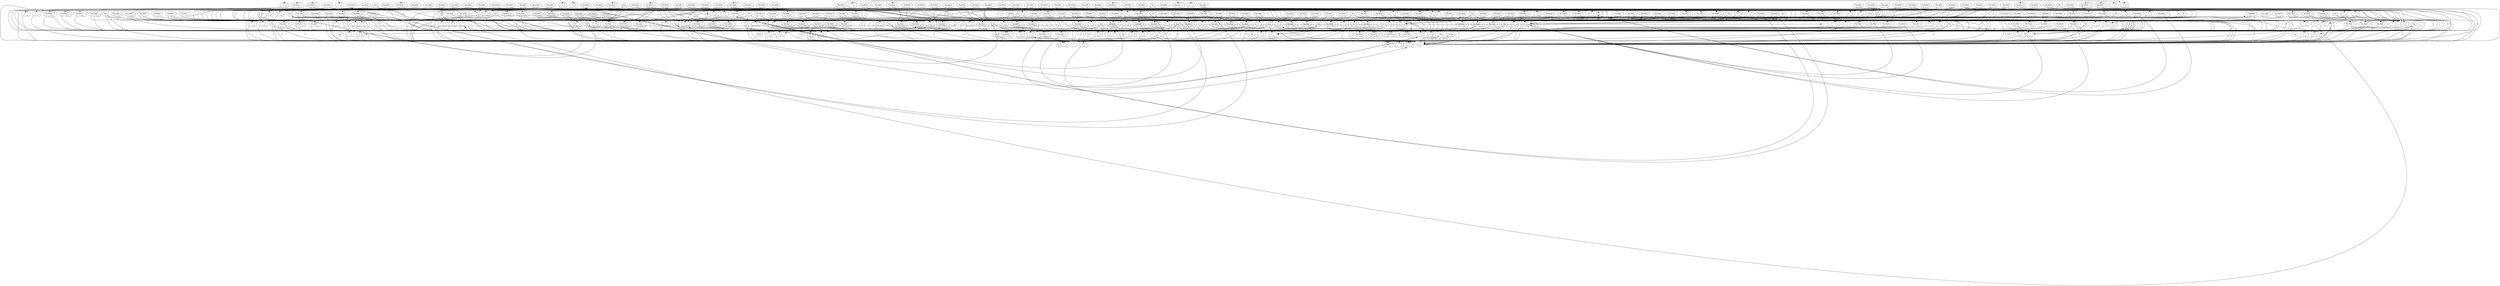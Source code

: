 digraph egraph {
  compound=true
  clusterrank=local
  subgraph cluster_0 {
    style=dotted
    0.0[label = "0"]
    0.1[label = "+"]
    0.2[label = "*"]
    0.3[label = "Get"]
  }
  subgraph cluster_1 {
    style=dotted
    1.0[label = "+"]
    1.1[label = "*"]
    1.2[label = "?a0"]
  }
  subgraph cluster_2 {
    style=dotted
    2.0[label = "+"]
    2.1[label = "*"]
    2.2[label = "?b0"]
  }
  subgraph cluster_3 {
    style=dotted
    3.0[label = "+"]
    3.1[label = "*"]
    3.2[label = "?c0"]
  }
  subgraph cluster_4 {
    style=dotted
    4.0[label = "+"]
    4.1[label = "*"]
    4.2[label = "*"]
  }
  subgraph cluster_5 {
    style=dotted
    5.0[label = "+"]
    5.1[label = "+"]
    5.2[label = "*"]
  }
  subgraph cluster_6 {
    style=dotted
    6.0[label = "+"]
    6.1[label = "*"]
    6.2[label = "?b1"]
  }
  subgraph cluster_7 {
    style=dotted
    7.0[label = "+"]
    7.1[label = "*"]
    7.2[label = "?c1"]
  }
  subgraph cluster_8 {
    style=dotted
    8.0[label = "+"]
    8.1[label = "*"]
    8.2[label = "*"]
  }
  subgraph cluster_9 {
    style=dotted
    9.0[label = "+"]
    9.1[label = "*"]
    9.2[label = "?a3"]
  }
  subgraph cluster_10 {
    style=dotted
    10.0[label = "+"]
    10.1[label = "*"]
    10.2[label = "?b3"]
  }
  subgraph cluster_11 {
    style=dotted
    11.0[label = "+"]
    11.1[label = "*"]
    11.2[label = "?c3"]
  }
  subgraph cluster_12 {
    style=dotted
    12.0[label = "+"]
    12.1[label = "*"]
    12.2[label = "*"]
  }
  subgraph cluster_13 {
    style=dotted
    13.0[label = "+"]
    13.1[label = "+"]
    13.2[label = "*"]
  }
  subgraph cluster_14 {
    style=dotted
    14.0[label = "+"]
    14.1[label = "*"]
    14.2[label = "Vec"]
    14.3[label = "VecAdd"]
    14.4[label = "VecAdd"]
    14.5[label = "VecAdd"]
    14.6[label = "VecAdd"]
    14.7[label = "VecMul"]
    14.8[label = "VecMul"]
    14.9[label = "VecMAC"]
    14.10[label = "VecMAC"]
    14.11[label = "VecMAC"]
    14.12[label = "VecMAC"]
    14.13[label = "VecMAC"]
    14.14[label = "VecMAC"]
    14.15[label = "VecMAC"]
    14.16[label = "VecMAC"]
    14.17[label = "VecMAC"]
    14.18[label = "VecMAC"]
    14.19[label = "VecMAC"]
    14.20[label = "VecMAC"]
    14.21[label = "VecMAC"]
    14.22[label = "VecMAC"]
    14.23[label = "VecMAC"]
    14.24[label = "VecMAC"]
    14.25[label = "VecMAC"]
    14.26[label = "VecMAC"]
    14.27[label = "VecMAC"]
  }
  subgraph cluster_30 {
    style=dotted
    30.0[label = "1"]
    30.1[label = "+"]
    30.2[label = "*"]
  }
  subgraph cluster_47 {
    style=dotted
    47.0[label = "+"]
    47.1[label = "*"]
    47.2[label = "Vec"]
    47.3[label = "VecAdd"]
    47.4[label = "VecMul"]
    47.5[label = "VecMAC"]
  }
  subgraph cluster_48 {
    style=dotted
    48.0[label = "+"]
    48.1[label = "*"]
    48.2[label = "Vec"]
    48.3[label = "VecAdd"]
    48.4[label = "VecMul"]
    48.5[label = "VecMAC"]
  }
  subgraph cluster_49 {
    style=dotted
    49.0[label = "+"]
    49.1[label = "*"]
    49.2[label = "Vec"]
    49.3[label = "VecAdd"]
    49.4[label = "VecMul"]
    49.5[label = "VecMAC"]
  }
  subgraph cluster_59 {
    style=dotted
    59.0[label = "+"]
    59.1[label = "*"]
    59.2[label = "Vec"]
    59.3[label = "LitVec"]
    59.4[label = "VecAdd"]
    59.5[label = "VecMinus"]
    59.6[label = "VecMul"]
    59.7[label = "VecMAC"]
  }
  subgraph cluster_61 {
    style=dotted
    61.0[label = "+"]
    61.1[label = "*"]
    61.2[label = "Vec"]
    61.3[label = "VecAdd"]
    61.4[label = "VecMul"]
    61.5[label = "VecMAC"]
  }
  subgraph cluster_62 {
    style=dotted
    62.0[label = "+"]
    62.1[label = "*"]
    62.2[label = "Vec"]
    62.3[label = "VecAdd"]
    62.4[label = "VecAdd"]
    62.5[label = "VecMul"]
    62.6[label = "VecMul"]
    62.7[label = "VecMul"]
    62.8[label = "VecMul"]
    62.9[label = "VecMAC"]
    62.10[label = "VecMAC"]
    62.11[label = "VecMAC"]
    62.12[label = "VecMAC"]
    62.13[label = "VecMAC"]
    62.14[label = "VecMAC"]
    62.15[label = "VecMAC"]
    62.16[label = "VecMAC"]
    62.17[label = "VecMAC"]
    62.18[label = "VecMAC"]
    62.19[label = "VecMAC"]
    62.20[label = "VecMAC"]
  }
  subgraph cluster_64 {
    style=dotted
    64.0[label = "+"]
    64.1[label = "*"]
    64.2[label = "Vec"]
    64.3[label = "VecAdd"]
    64.4[label = "VecMul"]
    64.5[label = "VecMAC"]
  }
  subgraph cluster_65 {
    style=dotted
    65.0[label = "+"]
    65.1[label = "*"]
    65.2[label = "Vec"]
    65.3[label = "VecAdd"]
    65.4[label = "VecAdd"]
    65.5[label = "VecMul"]
    65.6[label = "VecMul"]
    65.7[label = "VecMul"]
    65.8[label = "VecMul"]
    65.9[label = "VecMAC"]
    65.10[label = "VecMAC"]
    65.11[label = "VecMAC"]
    65.12[label = "VecMAC"]
    65.13[label = "VecMAC"]
    65.14[label = "VecMAC"]
    65.15[label = "VecMAC"]
    65.16[label = "VecMAC"]
    65.17[label = "VecMAC"]
    65.18[label = "VecMAC"]
    65.19[label = "VecMAC"]
    65.20[label = "VecMAC"]
  }
  subgraph cluster_67 {
    style=dotted
    67.0[label = "+"]
    67.1[label = "*"]
    67.2[label = "Vec"]
    67.3[label = "VecAdd"]
    67.4[label = "VecMul"]
    67.5[label = "VecMul"]
    67.6[label = "VecMul"]
    67.7[label = "VecMul"]
    67.8[label = "VecMul"]
    67.9[label = "VecMul"]
    67.10[label = "VecMul"]
    67.11[label = "VecMul"]
    67.12[label = "VecMAC"]
    67.13[label = "VecMAC"]
    67.14[label = "VecMAC"]
    67.15[label = "VecMAC"]
    67.16[label = "VecMAC"]
    67.17[label = "VecMAC"]
    67.18[label = "VecMAC"]
    67.19[label = "VecMAC"]
  }
  subgraph cluster_72 {
    style=dotted
    72.0[label = "+"]
    72.1[label = "*"]
    72.2[label = "Vec"]
    72.3[label = "VecAdd"]
    72.4[label = "VecMul"]
    72.5[label = "VecMAC"]
  }
  subgraph cluster_73 {
    style=dotted
    73.0[label = "+"]
    73.1[label = "*"]
    73.2[label = "Vec"]
    73.3[label = "VecAdd"]
    73.4[label = "VecAdd"]
    73.5[label = "VecAdd"]
    73.6[label = "VecAdd"]
    73.7[label = "VecMul"]
    73.8[label = "VecMAC"]
    73.9[label = "VecMAC"]
    73.10[label = "VecMAC"]
    73.11[label = "VecMAC"]
    73.12[label = "VecMAC"]
    73.13[label = "VecMAC"]
    73.14[label = "VecMAC"]
    73.15[label = "VecMAC"]
    73.16[label = "VecMAC"]
  }
  subgraph cluster_75 {
    style=dotted
    75.0[label = "+"]
    75.1[label = "*"]
    75.2[label = "Vec"]
    75.3[label = "VecAdd"]
    75.4[label = "VecMul"]
    75.5[label = "VecMAC"]
  }
  subgraph cluster_81 {
    style=dotted
    81.0[label = "+"]
    81.1[label = "*"]
    81.2[label = "Vec"]
    81.3[label = "VecAdd"]
    81.4[label = "VecMul"]
    81.5[label = "VecMAC"]
  }
  subgraph cluster_82 {
    style=dotted
    82.0[label = "+"]
    82.1[label = "*"]
    82.2[label = "Vec"]
    82.3[label = "VecAdd"]
    82.4[label = "VecAdd"]
    82.5[label = "VecMul"]
    82.6[label = "VecMAC"]
    82.7[label = "VecMAC"]
    82.8[label = "VecMAC"]
  }
  subgraph cluster_84 {
    style=dotted
    84.0[label = "+"]
    84.1[label = "*"]
    84.2[label = "Vec"]
    84.3[label = "VecAdd"]
    84.4[label = "VecAdd"]
    84.5[label = "VecMul"]
    84.6[label = "VecMul"]
    84.7[label = "VecMAC"]
    84.8[label = "VecMAC"]
    84.9[label = "VecMAC"]
    84.10[label = "VecMAC"]
    84.11[label = "VecMAC"]
    84.12[label = "VecMAC"]
  }
  subgraph cluster_87 {
    style=dotted
    87.0[label = "+"]
    87.1[label = "*"]
    87.2[label = "Vec"]
    87.3[label = "VecAdd"]
    87.4[label = "VecMul"]
    87.5[label = "VecMAC"]
  }
  subgraph cluster_88 {
    style=dotted
    88.0[label = "+"]
    88.1[label = "*"]
    88.2[label = "Vec"]
    88.3[label = "VecAdd"]
    88.4[label = "VecAdd"]
    88.5[label = "VecMul"]
    88.6[label = "VecMul"]
    88.7[label = "VecMAC"]
    88.8[label = "VecMAC"]
    88.9[label = "VecMAC"]
    88.10[label = "VecMAC"]
    88.11[label = "VecMAC"]
    88.12[label = "VecMAC"]
  }
  subgraph cluster_91 {
    style=dotted
    91.0[label = "+"]
    91.1[label = "*"]
    91.2[label = "Vec"]
    91.3[label = "VecAdd"]
    91.4[label = "VecMul"]
    91.5[label = "VecMAC"]
  }
  subgraph cluster_92 {
    style=dotted
    92.0[label = "+"]
    92.1[label = "*"]
    92.2[label = "Vec"]
    92.3[label = "VecAdd"]
    92.4[label = "VecAdd"]
    92.5[label = "VecMul"]
    92.6[label = "VecMAC"]
    92.7[label = "VecMAC"]
    92.8[label = "VecMAC"]
  }
  subgraph cluster_94 {
    style=dotted
    94.0[label = "+"]
    94.1[label = "*"]
    94.2[label = "Vec"]
    94.3[label = "VecAdd"]
    94.4[label = "VecMul"]
    94.5[label = "VecMAC"]
  }
  subgraph cluster_96 {
    style=dotted
    96.0[label = "+"]
    96.1[label = "*"]
    96.2[label = "Vec"]
    96.3[label = "VecAdd"]
    96.4[label = "VecMul"]
    96.5[label = "VecMul"]
    96.6[label = "VecMAC"]
    96.7[label = "VecMAC"]
  }
  subgraph cluster_98 {
    style=dotted
    98.0[label = "+"]
    98.1[label = "*"]
    98.2[label = "Vec"]
    98.3[label = "VecAdd"]
    98.4[label = "VecMul"]
    98.5[label = "VecMAC"]
  }
  subgraph cluster_99 {
    style=dotted
    99.0[label = "+"]
    99.1[label = "*"]
    99.2[label = "Vec"]
    99.3[label = "VecAdd"]
    99.4[label = "VecAdd"]
    99.5[label = "VecMul"]
    99.6[label = "VecMul"]
    99.7[label = "VecMAC"]
    99.8[label = "VecMAC"]
    99.9[label = "VecMAC"]
    99.10[label = "VecMAC"]
    99.11[label = "VecMAC"]
    99.12[label = "VecMAC"]
  }
  subgraph cluster_101 {
    style=dotted
    101.0[label = "+"]
    101.1[label = "*"]
    101.2[label = "Vec"]
    101.3[label = "VecAdd"]
    101.4[label = "VecMul"]
    101.5[label = "VecMAC"]
  }
  subgraph cluster_102 {
    style=dotted
    102.0[label = "+"]
    102.1[label = "*"]
    102.2[label = "Vec"]
    102.3[label = "VecAdd"]
    102.4[label = "VecMul"]
    102.5[label = "VecMul"]
    102.6[label = "VecMAC"]
    102.7[label = "VecMAC"]
  }
  subgraph cluster_104 {
    style=dotted
    104.0[label = "+"]
    104.1[label = "*"]
    104.2[label = "Vec"]
    104.3[label = "VecAdd"]
    104.4[label = "VecMul"]
    104.5[label = "VecMul"]
    104.6[label = "VecMul"]
    104.7[label = "VecMul"]
    104.8[label = "VecMAC"]
    104.9[label = "VecMAC"]
    104.10[label = "VecMAC"]
    104.11[label = "VecMAC"]
  }
  subgraph cluster_106 {
    style=dotted
    106.0[label = "+"]
    106.1[label = "*"]
    106.2[label = "Vec"]
    106.3[label = "VecAdd"]
    106.4[label = "VecAdd"]
    106.5[label = "VecMul"]
    106.6[label = "VecMul"]
    106.7[label = "VecMAC"]
    106.8[label = "VecMAC"]
    106.9[label = "VecMAC"]
    106.10[label = "VecMAC"]
    106.11[label = "VecMAC"]
    106.12[label = "VecMAC"]
  }
  subgraph cluster_108 {
    style=dotted
    108.0[label = "+"]
    108.1[label = "*"]
    108.2[label = "Vec"]
    108.3[label = "VecAdd"]
    108.4[label = "VecMul"]
    108.5[label = "VecMul"]
    108.6[label = "VecMAC"]
    108.7[label = "VecMAC"]
  }
  subgraph cluster_110 {
    style=dotted
    110.0[label = "+"]
    110.1[label = "*"]
    110.2[label = "Vec"]
    110.3[label = "VecAdd"]
    110.4[label = "VecMul"]
    110.5[label = "VecMul"]
    110.6[label = "VecMul"]
    110.7[label = "VecMul"]
    110.8[label = "VecMAC"]
    110.9[label = "VecMAC"]
    110.10[label = "VecMAC"]
    110.11[label = "VecMAC"]
  }
  subgraph cluster_113 {
    style=dotted
    113.0[label = "+"]
    113.1[label = "*"]
    113.2[label = "Vec"]
    113.3[label = "VecAdd"]
    113.4[label = "VecMul"]
    113.5[label = "VecMul"]
    113.6[label = "VecMul"]
    113.7[label = "VecMul"]
    113.8[label = "VecMAC"]
    113.9[label = "VecMAC"]
    113.10[label = "VecMAC"]
    113.11[label = "VecMAC"]
  }
  0.1:sw -> 0.1:n [lhead = cluster_0, ]
  0.1:se -> 0.1:n [lhead = cluster_0, ]
  0.2:sw -> 30.0 [lhead = cluster_30, ]
  0.2:se -> 0.2:n [lhead = cluster_0, ]
  0.3:sw -> 0.3:n [lhead = cluster_0, ]
  0.3:se -> 0.3:n [lhead = cluster_0, ]
  1.0:sw -> 0.0 [lhead = cluster_0, ]
  1.0:se -> 1.0:n [lhead = cluster_1, ]
  1.1:sw -> 30.0 [lhead = cluster_30, ]
  1.1:se -> 1.1:n [lhead = cluster_1, ]
  2.0:sw -> 0.0 [lhead = cluster_0, ]
  2.0:se -> 2.0:n [lhead = cluster_2, ]
  2.1:sw -> 30.0 [lhead = cluster_30, ]
  2.1:se -> 2.1:n [lhead = cluster_2, ]
  3.0:sw -> 0.0 [lhead = cluster_0, ]
  3.0:se -> 3.0:n [lhead = cluster_3, ]
  3.1:sw -> 30.0 [lhead = cluster_30, ]
  3.1:se -> 3.1:n [lhead = cluster_3, ]
  4.0:sw -> 0.0 [lhead = cluster_0, ]
  4.0:se -> 4.0:n [lhead = cluster_4, ]
  4.1:sw -> 2.0 [lhead = cluster_2, ]
  4.1:se -> 3.0 [lhead = cluster_3, ]
  4.2:sw -> 30.0 [lhead = cluster_30, ]
  4.2:se -> 4.2:n [lhead = cluster_4, ]
  5.0:sw -> 0.0 [lhead = cluster_0, ]
  5.0:se -> 5.0:n [lhead = cluster_5, ]
  5.1:sw -> 1.0 [lhead = cluster_1, ]
  5.1:se -> 4.0 [lhead = cluster_4, ]
  5.2:sw -> 30.0 [lhead = cluster_30, ]
  5.2:se -> 5.2:n [lhead = cluster_5, ]
  6.0:sw -> 0.0 [lhead = cluster_0, ]
  6.0:se -> 6.0:n [lhead = cluster_6, ]
  6.1:sw -> 30.0 [lhead = cluster_30, ]
  6.1:se -> 6.1:n [lhead = cluster_6, ]
  7.0:sw -> 0.0 [lhead = cluster_0, ]
  7.0:se -> 7.0:n [lhead = cluster_7, ]
  7.1:sw -> 30.0 [lhead = cluster_30, ]
  7.1:se -> 7.1:n [lhead = cluster_7, ]
  8.0:sw -> 0.0 [lhead = cluster_0, ]
  8.0:se -> 8.0:n [lhead = cluster_8, ]
  8.1:sw -> 6.0 [lhead = cluster_6, ]
  8.1:se -> 7.0 [lhead = cluster_7, ]
  8.2:sw -> 30.0 [lhead = cluster_30, ]
  8.2:se -> 8.2:n [lhead = cluster_8, ]
  9.0:sw -> 0.0 [lhead = cluster_0, ]
  9.0:se -> 9.0:n [lhead = cluster_9, ]
  9.1:sw -> 30.0 [lhead = cluster_30, ]
  9.1:se -> 9.1:n [lhead = cluster_9, ]
  10.0:sw -> 0.0 [lhead = cluster_0, ]
  10.0:se -> 10.0:n [lhead = cluster_10, ]
  10.1:sw -> 30.0 [lhead = cluster_30, ]
  10.1:se -> 10.1:n [lhead = cluster_10, ]
  11.0:sw -> 0.0 [lhead = cluster_0, ]
  11.0:se -> 11.0:n [lhead = cluster_11, ]
  11.1:sw -> 30.0 [lhead = cluster_30, ]
  11.1:se -> 11.1:n [lhead = cluster_11, ]
  12.0:sw -> 0.0 [lhead = cluster_0, ]
  12.0:se -> 12.0:n [lhead = cluster_12, ]
  12.1:sw -> 10.0 [lhead = cluster_10, ]
  12.1:se -> 11.0 [lhead = cluster_11, ]
  12.2:sw -> 30.0 [lhead = cluster_30, ]
  12.2:se -> 12.2:n [lhead = cluster_12, ]
  13.0:sw -> 0.0 [lhead = cluster_0, ]
  13.0:se -> 13.0:n [lhead = cluster_13, ]
  13.1:sw -> 9.0 [lhead = cluster_9, ]
  13.1:se -> 12.0 [lhead = cluster_12, ]
  13.2:sw -> 30.0 [lhead = cluster_30, ]
  13.2:se -> 13.2:n [lhead = cluster_13, ]
  14.0:sw -> 0.0 [lhead = cluster_0, ]
  14.0:se -> 14.0:n [lhead = cluster_14, ]
  14.1:sw -> 30.0 [lhead = cluster_30, ]
  14.1:se -> 14.1:n [lhead = cluster_14, ]
  14.2 -> 5.0 [lhead = cluster_5, label=0]
  14.2 -> 8.0 [lhead = cluster_8, label=1]
  14.2 -> 0.0 [lhead = cluster_0, label=2]
  14.2 -> 13.0 [lhead = cluster_13, label=3]
  14.3:sw -> 47.0 [lhead = cluster_47, ]
  14.3:se -> 67.0 [lhead = cluster_67, ]
  14.4:sw -> 59.0 [lhead = cluster_59, ]
  14.4:se -> 14.4:n [lhead = cluster_14, ]
  14.5:sw -> 61.0 [lhead = cluster_61, ]
  14.5:se -> 62.0 [lhead = cluster_62, ]
  14.6:sw -> 64.0 [lhead = cluster_64, ]
  14.6:se -> 65.0 [lhead = cluster_65, ]
  14.7:sw -> 72.0 [lhead = cluster_72, ]
  14.7:se -> 73.0 [lhead = cluster_73, ]
  14.8:sw -> 75.0 [lhead = cluster_75, ]
  14.8:se -> 14.8:n [lhead = cluster_14, ]
  14.9:sw -> 47.0 [lhead = cluster_47, ]
  14.9:s -> 48.0 [lhead = cluster_48, ]
  14.9:se -> 49.0 [lhead = cluster_49, ]
  14.10:sw -> 47.0 [lhead = cluster_47, ]
  14.10:s -> 72.0 [lhead = cluster_72, ]
  14.10:se -> 110.0 [lhead = cluster_110, ]
  14.11:sw -> 47.0 [lhead = cluster_47, ]
  14.11:s -> 75.0 [lhead = cluster_75, ]
  14.11:se -> 67.0 [lhead = cluster_67, ]
  14.12:sw -> 47.0 [lhead = cluster_47, ]
  14.12:s -> 81.0 [lhead = cluster_81, ]
  14.12:se -> 108.0 [lhead = cluster_108, ]
  14.13:sw -> 47.0 [lhead = cluster_47, ]
  14.13:s -> 87.0 [lhead = cluster_87, ]
  14.13:se -> 113.0 [lhead = cluster_113, ]
  14.14:sw -> 47.0 [lhead = cluster_47, ]
  14.14:s -> 91.0 [lhead = cluster_91, ]
  14.14:se -> 96.0 [lhead = cluster_96, ]
  14.15:sw -> 47.0 [lhead = cluster_47, ]
  14.15:s -> 94.0 [lhead = cluster_94, ]
  14.15:se -> 49.0 [lhead = cluster_49, ]
  14.16:sw -> 47.0 [lhead = cluster_47, ]
  14.16:s -> 98.0 [lhead = cluster_98, ]
  14.16:se -> 104.0 [lhead = cluster_104, ]
  14.17:sw -> 47.0 [lhead = cluster_47, ]
  14.17:s -> 101.0 [lhead = cluster_101, ]
  14.17:se -> 102.0 [lhead = cluster_102, ]
  14.18:sw -> 59.0 [lhead = cluster_59, ]
  14.18:s -> 72.0 [lhead = cluster_72, ]
  14.18:se -> 73.0 [lhead = cluster_73, ]
  14.19:sw -> 59.0 [lhead = cluster_59, ]
  14.19:s -> 75.0 [lhead = cluster_75, ]
  14.19:se -> 14.19:n [lhead = cluster_14, ]
  14.20:sw -> 61.0 [lhead = cluster_61, ]
  14.20:s -> 72.0 [lhead = cluster_72, ]
  14.20:se -> 84.0 [lhead = cluster_84, ]
  14.21:sw -> 61.0 [lhead = cluster_61, ]
  14.21:s -> 75.0 [lhead = cluster_75, ]
  14.21:se -> 62.0 [lhead = cluster_62, ]
  14.22:sw -> 61.0 [lhead = cluster_61, ]
  14.22:s -> 81.0 [lhead = cluster_81, ]
  14.22:se -> 82.0 [lhead = cluster_82, ]
  14.23:sw -> 61.0 [lhead = cluster_61, ]
  14.23:s -> 87.0 [lhead = cluster_87, ]
  14.23:se -> 88.0 [lhead = cluster_88, ]
  14.24:sw -> 64.0 [lhead = cluster_64, ]
  14.24:s -> 72.0 [lhead = cluster_72, ]
  14.24:se -> 106.0 [lhead = cluster_106, ]
  14.25:sw -> 64.0 [lhead = cluster_64, ]
  14.25:s -> 75.0 [lhead = cluster_75, ]
  14.25:se -> 65.0 [lhead = cluster_65, ]
  14.26:sw -> 64.0 [lhead = cluster_64, ]
  14.26:s -> 91.0 [lhead = cluster_91, ]
  14.26:se -> 92.0 [lhead = cluster_92, ]
  14.27:sw -> 64.0 [lhead = cluster_64, ]
  14.27:s -> 98.0 [lhead = cluster_98, ]
  14.27:se -> 99.0 [lhead = cluster_99, ]
  30.1:sw -> 0.0 [lhead = cluster_0, ]
  30.1:se -> 30.1:n [lhead = cluster_30, ]
  30.2:sw -> 30.2:n [lhead = cluster_30, ]
  30.2:se -> 30.2:n [lhead = cluster_30, ]
  47.0:sw -> 0.0 [lhead = cluster_0, ]
  47.0:se -> 47.0:n [lhead = cluster_47, ]
  47.1:sw -> 30.0 [lhead = cluster_30, ]
  47.1:se -> 47.1:n [lhead = cluster_47, ]
  47.2 -> 1.0 [lhead = cluster_1, label=0]
  47.2 -> 0.0 [lhead = cluster_0, label=1]
  47.2 -> 0.0 [lhead = cluster_0, label=2]
  47.2 -> 9.0 [lhead = cluster_9, label=3]
  47.3:sw -> 59.0 [lhead = cluster_59, ]
  47.3:se -> 47.3:n [lhead = cluster_47, ]
  47.4:sw -> 75.0 [lhead = cluster_75, ]
  47.4:se -> 47.4:n [lhead = cluster_47, ]
  47.5:sw -> 59.0 [lhead = cluster_59, ]
  47.5:s -> 75.0 [lhead = cluster_75, ]
  47.5:se -> 47.5:n [lhead = cluster_47, ]
  48.0:sw -> 0.0 [lhead = cluster_0, ]
  48.0:se -> 48.0:n [lhead = cluster_48, ]
  48.1:sw -> 30.0 [lhead = cluster_30, ]
  48.1:se -> 48.1:n [lhead = cluster_48, ]
  48.2 -> 2.0 [lhead = cluster_2, label=0]
  48.2 -> 6.0 [lhead = cluster_6, label=1]
  48.2 -> 0.0 [lhead = cluster_0, label=2]
  48.2 -> 10.0 [lhead = cluster_10, label=3]
  48.3:sw -> 59.0 [lhead = cluster_59, ]
  48.3:se -> 48.3:n [lhead = cluster_48, ]
  48.4:sw -> 75.0 [lhead = cluster_75, ]
  48.4:se -> 48.4:n [lhead = cluster_48, ]
  48.5:sw -> 59.0 [lhead = cluster_59, ]
  48.5:s -> 75.0 [lhead = cluster_75, ]
  48.5:se -> 48.5:n [lhead = cluster_48, ]
  49.0:sw -> 0.0 [lhead = cluster_0, ]
  49.0:se -> 49.0:n [lhead = cluster_49, ]
  49.1:sw -> 30.0 [lhead = cluster_30, ]
  49.1:se -> 49.1:n [lhead = cluster_49, ]
  49.2 -> 3.0 [lhead = cluster_3, label=0]
  49.2 -> 7.0 [lhead = cluster_7, label=1]
  49.2 -> 0.0 [lhead = cluster_0, label=2]
  49.2 -> 11.0 [lhead = cluster_11, label=3]
  49.3:sw -> 59.0 [lhead = cluster_59, ]
  49.3:se -> 49.3:n [lhead = cluster_49, ]
  49.4:sw -> 75.0 [lhead = cluster_75, ]
  49.4:se -> 49.4:n [lhead = cluster_49, ]
  49.5:sw -> 59.0 [lhead = cluster_59, ]
  49.5:s -> 75.0 [lhead = cluster_75, ]
  49.5:se -> 49.5:n [lhead = cluster_49, ]
  59.0:sw -> 0.0 [lhead = cluster_0, ]
  59.0:se -> 59.0:n [lhead = cluster_59, ]
  59.1:sw -> 30.0 [lhead = cluster_30, ]
  59.1:se -> 59.1:n [lhead = cluster_59, ]
  59.2 -> 0.0 [lhead = cluster_0, label=0]
  59.2 -> 0.0 [lhead = cluster_0, label=1]
  59.2 -> 0.0 [lhead = cluster_0, label=2]
  59.2 -> 0.0 [lhead = cluster_0, label=3]
  59.3 -> 0.0 [lhead = cluster_0, label=0]
  59.3 -> 0.0 [lhead = cluster_0, label=1]
  59.3 -> 0.0 [lhead = cluster_0, label=2]
  59.3 -> 0.0 [lhead = cluster_0, label=3]
  59.4:sw -> 59.4:n [lhead = cluster_59, ]
  59.4:se -> 59.4:n [lhead = cluster_59, ]
  59.5:sw -> 59.5:n [lhead = cluster_59, ]
  59.5:se -> 59.5:n [lhead = cluster_59, ]
  59.6:sw -> 75.0 [lhead = cluster_75, ]
  59.6:se -> 59.6:n [lhead = cluster_59, ]
  59.7:sw -> 59.7:n [lhead = cluster_59, ]
  59.7:s -> 75.0 [lhead = cluster_75, ]
  59.7:se -> 59.7:n [lhead = cluster_59, ]
  61.0:sw -> 0.0 [lhead = cluster_0, ]
  61.0:se -> 61.0:n [lhead = cluster_61, ]
  61.1:sw -> 30.0 [lhead = cluster_30, ]
  61.1:se -> 61.1:n [lhead = cluster_61, ]
  61.2 -> 0.0 [lhead = cluster_0, label=0]
  61.2 -> 0.0 [lhead = cluster_0, label=1]
  61.2 -> 0.0 [lhead = cluster_0, label=2]
  61.2 -> 9.0 [lhead = cluster_9, label=3]
  61.3:sw -> 59.0 [lhead = cluster_59, ]
  61.3:se -> 61.3:n [lhead = cluster_61, ]
  61.4:sw -> 75.0 [lhead = cluster_75, ]
  61.4:se -> 61.4:n [lhead = cluster_61, ]
  61.5:sw -> 59.0 [lhead = cluster_59, ]
  61.5:s -> 75.0 [lhead = cluster_75, ]
  61.5:se -> 61.5:n [lhead = cluster_61, ]
  62.0:sw -> 0.0 [lhead = cluster_0, ]
  62.0:se -> 62.0:n [lhead = cluster_62, ]
  62.1:sw -> 30.0 [lhead = cluster_30, ]
  62.1:se -> 62.1:n [lhead = cluster_62, ]
  62.2 -> 5.0 [lhead = cluster_5, label=0]
  62.2 -> 8.0 [lhead = cluster_8, label=1]
  62.2 -> 0.0 [lhead = cluster_0, label=2]
  62.2 -> 12.0 [lhead = cluster_12, label=3]
  62.3:sw -> 59.0 [lhead = cluster_59, ]
  62.3:se -> 62.3:n [lhead = cluster_62, ]
  62.4:sw -> 64.0 [lhead = cluster_64, ]
  62.4:se -> 67.0 [lhead = cluster_67, ]
  62.5:sw -> 72.0 [lhead = cluster_72, ]
  62.5:se -> 84.0 [lhead = cluster_84, ]
  62.6:sw -> 75.0 [lhead = cluster_75, ]
  62.6:se -> 62.6:n [lhead = cluster_62, ]
  62.7:sw -> 81.0 [lhead = cluster_81, ]
  62.7:se -> 82.0 [lhead = cluster_82, ]
  62.8:sw -> 87.0 [lhead = cluster_87, ]
  62.8:se -> 88.0 [lhead = cluster_88, ]
  62.9:sw -> 59.0 [lhead = cluster_59, ]
  62.9:s -> 72.0 [lhead = cluster_72, ]
  62.9:se -> 84.0 [lhead = cluster_84, ]
  62.10:sw -> 59.0 [lhead = cluster_59, ]
  62.10:s -> 75.0 [lhead = cluster_75, ]
  62.10:se -> 62.10:n [lhead = cluster_62, ]
  62.11:sw -> 59.0 [lhead = cluster_59, ]
  62.11:s -> 81.0 [lhead = cluster_81, ]
  62.11:se -> 82.0 [lhead = cluster_82, ]
  62.12:sw -> 59.0 [lhead = cluster_59, ]
  62.12:s -> 87.0 [lhead = cluster_87, ]
  62.12:se -> 88.0 [lhead = cluster_88, ]
  62.13:sw -> 64.0 [lhead = cluster_64, ]
  62.13:s -> 72.0 [lhead = cluster_72, ]
  62.13:se -> 110.0 [lhead = cluster_110, ]
  62.14:sw -> 64.0 [lhead = cluster_64, ]
  62.14:s -> 75.0 [lhead = cluster_75, ]
  62.14:se -> 67.0 [lhead = cluster_67, ]
  62.15:sw -> 64.0 [lhead = cluster_64, ]
  62.15:s -> 81.0 [lhead = cluster_81, ]
  62.15:se -> 108.0 [lhead = cluster_108, ]
  62.16:sw -> 64.0 [lhead = cluster_64, ]
  62.16:s -> 87.0 [lhead = cluster_87, ]
  62.16:se -> 113.0 [lhead = cluster_113, ]
  62.17:sw -> 64.0 [lhead = cluster_64, ]
  62.17:s -> 91.0 [lhead = cluster_91, ]
  62.17:se -> 96.0 [lhead = cluster_96, ]
  62.18:sw -> 64.0 [lhead = cluster_64, ]
  62.18:s -> 94.0 [lhead = cluster_94, ]
  62.18:se -> 49.0 [lhead = cluster_49, ]
  62.19:sw -> 64.0 [lhead = cluster_64, ]
  62.19:s -> 98.0 [lhead = cluster_98, ]
  62.19:se -> 104.0 [lhead = cluster_104, ]
  62.20:sw -> 64.0 [lhead = cluster_64, ]
  62.20:s -> 101.0 [lhead = cluster_101, ]
  62.20:se -> 102.0 [lhead = cluster_102, ]
  64.0:sw -> 0.0 [lhead = cluster_0, ]
  64.0:se -> 64.0:n [lhead = cluster_64, ]
  64.1:sw -> 30.0 [lhead = cluster_30, ]
  64.1:se -> 64.1:n [lhead = cluster_64, ]
  64.2 -> 1.0 [lhead = cluster_1, label=0]
  64.2 -> 0.0 [lhead = cluster_0, label=1]
  64.2 -> 0.0 [lhead = cluster_0, label=2]
  64.2 -> 0.0 [lhead = cluster_0, label=3]
  64.3:sw -> 59.0 [lhead = cluster_59, ]
  64.3:se -> 64.3:n [lhead = cluster_64, ]
  64.4:sw -> 75.0 [lhead = cluster_75, ]
  64.4:se -> 64.4:n [lhead = cluster_64, ]
  64.5:sw -> 59.0 [lhead = cluster_59, ]
  64.5:s -> 75.0 [lhead = cluster_75, ]
  64.5:se -> 64.5:n [lhead = cluster_64, ]
  65.0:sw -> 0.0 [lhead = cluster_0, ]
  65.0:se -> 65.0:n [lhead = cluster_65, ]
  65.1:sw -> 30.0 [lhead = cluster_30, ]
  65.1:se -> 65.1:n [lhead = cluster_65, ]
  65.2 -> 4.0 [lhead = cluster_4, label=0]
  65.2 -> 8.0 [lhead = cluster_8, label=1]
  65.2 -> 0.0 [lhead = cluster_0, label=2]
  65.2 -> 13.0 [lhead = cluster_13, label=3]
  65.3:sw -> 59.0 [lhead = cluster_59, ]
  65.3:se -> 65.3:n [lhead = cluster_65, ]
  65.4:sw -> 61.0 [lhead = cluster_61, ]
  65.4:se -> 67.0 [lhead = cluster_67, ]
  65.5:sw -> 72.0 [lhead = cluster_72, ]
  65.5:se -> 106.0 [lhead = cluster_106, ]
  65.6:sw -> 75.0 [lhead = cluster_75, ]
  65.6:se -> 65.6:n [lhead = cluster_65, ]
  65.7:sw -> 91.0 [lhead = cluster_91, ]
  65.7:se -> 92.0 [lhead = cluster_92, ]
  65.8:sw -> 98.0 [lhead = cluster_98, ]
  65.8:se -> 99.0 [lhead = cluster_99, ]
  65.9:sw -> 59.0 [lhead = cluster_59, ]
  65.9:s -> 72.0 [lhead = cluster_72, ]
  65.9:se -> 106.0 [lhead = cluster_106, ]
  65.10:sw -> 59.0 [lhead = cluster_59, ]
  65.10:s -> 75.0 [lhead = cluster_75, ]
  65.10:se -> 65.10:n [lhead = cluster_65, ]
  65.11:sw -> 59.0 [lhead = cluster_59, ]
  65.11:s -> 91.0 [lhead = cluster_91, ]
  65.11:se -> 92.0 [lhead = cluster_92, ]
  65.12:sw -> 59.0 [lhead = cluster_59, ]
  65.12:s -> 98.0 [lhead = cluster_98, ]
  65.12:se -> 99.0 [lhead = cluster_99, ]
  65.13:sw -> 61.0 [lhead = cluster_61, ]
  65.13:s -> 72.0 [lhead = cluster_72, ]
  65.13:se -> 110.0 [lhead = cluster_110, ]
  65.14:sw -> 61.0 [lhead = cluster_61, ]
  65.14:s -> 75.0 [lhead = cluster_75, ]
  65.14:se -> 67.0 [lhead = cluster_67, ]
  65.15:sw -> 61.0 [lhead = cluster_61, ]
  65.15:s -> 81.0 [lhead = cluster_81, ]
  65.15:se -> 108.0 [lhead = cluster_108, ]
  65.16:sw -> 61.0 [lhead = cluster_61, ]
  65.16:s -> 87.0 [lhead = cluster_87, ]
  65.16:se -> 113.0 [lhead = cluster_113, ]
  65.17:sw -> 61.0 [lhead = cluster_61, ]
  65.17:s -> 91.0 [lhead = cluster_91, ]
  65.17:se -> 96.0 [lhead = cluster_96, ]
  65.18:sw -> 61.0 [lhead = cluster_61, ]
  65.18:s -> 94.0 [lhead = cluster_94, ]
  65.18:se -> 49.0 [lhead = cluster_49, ]
  65.19:sw -> 61.0 [lhead = cluster_61, ]
  65.19:s -> 98.0 [lhead = cluster_98, ]
  65.19:se -> 104.0 [lhead = cluster_104, ]
  65.20:sw -> 61.0 [lhead = cluster_61, ]
  65.20:s -> 101.0 [lhead = cluster_101, ]
  65.20:se -> 102.0 [lhead = cluster_102, ]
  67.0:sw -> 0.0 [lhead = cluster_0, ]
  67.0:se -> 67.0:n [lhead = cluster_67, ]
  67.1:sw -> 30.0 [lhead = cluster_30, ]
  67.1:se -> 67.1:n [lhead = cluster_67, ]
  67.2 -> 4.0 [lhead = cluster_4, label=0]
  67.2 -> 8.0 [lhead = cluster_8, label=1]
  67.2 -> 0.0 [lhead = cluster_0, label=2]
  67.2 -> 12.0 [lhead = cluster_12, label=3]
  67.3:sw -> 59.0 [lhead = cluster_59, ]
  67.3:se -> 67.3:n [lhead = cluster_67, ]
  67.4:sw -> 72.0 [lhead = cluster_72, ]
  67.4:se -> 110.0 [lhead = cluster_110, ]
  67.5:sw -> 75.0 [lhead = cluster_75, ]
  67.5:se -> 67.5:n [lhead = cluster_67, ]
  67.6:sw -> 81.0 [lhead = cluster_81, ]
  67.6:se -> 108.0 [lhead = cluster_108, ]
  67.7:sw -> 87.0 [lhead = cluster_87, ]
  67.7:se -> 113.0 [lhead = cluster_113, ]
  67.8:sw -> 91.0 [lhead = cluster_91, ]
  67.8:se -> 96.0 [lhead = cluster_96, ]
  67.9:sw -> 94.0 [lhead = cluster_94, ]
  67.9:se -> 49.0 [lhead = cluster_49, ]
  67.10:sw -> 98.0 [lhead = cluster_98, ]
  67.10:se -> 104.0 [lhead = cluster_104, ]
  67.11:sw -> 101.0 [lhead = cluster_101, ]
  67.11:se -> 102.0 [lhead = cluster_102, ]
  67.12:sw -> 59.0 [lhead = cluster_59, ]
  67.12:s -> 72.0 [lhead = cluster_72, ]
  67.12:se -> 110.0 [lhead = cluster_110, ]
  67.13:sw -> 59.0 [lhead = cluster_59, ]
  67.13:s -> 75.0 [lhead = cluster_75, ]
  67.13:se -> 67.13:n [lhead = cluster_67, ]
  67.14:sw -> 59.0 [lhead = cluster_59, ]
  67.14:s -> 81.0 [lhead = cluster_81, ]
  67.14:se -> 108.0 [lhead = cluster_108, ]
  67.15:sw -> 59.0 [lhead = cluster_59, ]
  67.15:s -> 87.0 [lhead = cluster_87, ]
  67.15:se -> 113.0 [lhead = cluster_113, ]
  67.16:sw -> 59.0 [lhead = cluster_59, ]
  67.16:s -> 91.0 [lhead = cluster_91, ]
  67.16:se -> 96.0 [lhead = cluster_96, ]
  67.17:sw -> 59.0 [lhead = cluster_59, ]
  67.17:s -> 94.0 [lhead = cluster_94, ]
  67.17:se -> 49.0 [lhead = cluster_49, ]
  67.18:sw -> 59.0 [lhead = cluster_59, ]
  67.18:s -> 98.0 [lhead = cluster_98, ]
  67.18:se -> 104.0 [lhead = cluster_104, ]
  67.19:sw -> 59.0 [lhead = cluster_59, ]
  67.19:s -> 101.0 [lhead = cluster_101, ]
  67.19:se -> 102.0 [lhead = cluster_102, ]
  72.0:sw -> 0.0 [lhead = cluster_0, ]
  72.0:se -> 72.0:n [lhead = cluster_72, ]
  72.1:sw -> 30.0 [lhead = cluster_30, ]
  72.1:se -> 72.1:n [lhead = cluster_72, ]
  72.2 -> 30.0 [lhead = cluster_30, label=0]
  72.2 -> 6.0 [lhead = cluster_6, label=1]
  72.2 -> 30.0 [lhead = cluster_30, label=2]
  72.2 -> 30.0 [lhead = cluster_30, label=3]
  72.3:sw -> 59.0 [lhead = cluster_59, ]
  72.3:se -> 72.3:n [lhead = cluster_72, ]
  72.4:sw -> 75.0 [lhead = cluster_75, ]
  72.4:se -> 72.4:n [lhead = cluster_72, ]
  72.5:sw -> 59.0 [lhead = cluster_59, ]
  72.5:s -> 75.0 [lhead = cluster_75, ]
  72.5:se -> 72.5:n [lhead = cluster_72, ]
  73.0:sw -> 0.0 [lhead = cluster_0, ]
  73.0:se -> 73.0:n [lhead = cluster_73, ]
  73.1:sw -> 30.0 [lhead = cluster_30, ]
  73.1:se -> 73.1:n [lhead = cluster_73, ]
  73.2 -> 5.0 [lhead = cluster_5, label=0]
  73.2 -> 7.0 [lhead = cluster_7, label=1]
  73.2 -> 0.0 [lhead = cluster_0, label=2]
  73.2 -> 13.0 [lhead = cluster_13, label=3]
  73.3:sw -> 47.0 [lhead = cluster_47, ]
  73.3:se -> 110.0 [lhead = cluster_110, ]
  73.4:sw -> 59.0 [lhead = cluster_59, ]
  73.4:se -> 73.4:n [lhead = cluster_73, ]
  73.5:sw -> 61.0 [lhead = cluster_61, ]
  73.5:se -> 84.0 [lhead = cluster_84, ]
  73.6:sw -> 64.0 [lhead = cluster_64, ]
  73.6:se -> 106.0 [lhead = cluster_106, ]
  73.7:sw -> 75.0 [lhead = cluster_75, ]
  73.7:se -> 73.7:n [lhead = cluster_73, ]
  73.8:sw -> 47.0 [lhead = cluster_47, ]
  73.8:s -> 75.0 [lhead = cluster_75, ]
  73.8:se -> 110.0 [lhead = cluster_110, ]
  73.9:sw -> 47.0 [lhead = cluster_47, ]
  73.9:s -> 87.0 [lhead = cluster_87, ]
  73.9:se -> 108.0 [lhead = cluster_108, ]
  73.10:sw -> 47.0 [lhead = cluster_47, ]
  73.10:s -> 98.0 [lhead = cluster_98, ]
  73.10:se -> 96.0 [lhead = cluster_96, ]
  73.11:sw -> 47.0 [lhead = cluster_47, ]
  73.11:s -> 101.0 [lhead = cluster_101, ]
  73.11:se -> 49.0 [lhead = cluster_49, ]
  73.12:sw -> 59.0 [lhead = cluster_59, ]
  73.12:s -> 75.0 [lhead = cluster_75, ]
  73.12:se -> 73.12:n [lhead = cluster_73, ]
  73.13:sw -> 61.0 [lhead = cluster_61, ]
  73.13:s -> 75.0 [lhead = cluster_75, ]
  73.13:se -> 84.0 [lhead = cluster_84, ]
  73.14:sw -> 61.0 [lhead = cluster_61, ]
  73.14:s -> 87.0 [lhead = cluster_87, ]
  73.14:se -> 82.0 [lhead = cluster_82, ]
  73.15:sw -> 64.0 [lhead = cluster_64, ]
  73.15:s -> 75.0 [lhead = cluster_75, ]
  73.15:se -> 106.0 [lhead = cluster_106, ]
  73.16:sw -> 64.0 [lhead = cluster_64, ]
  73.16:s -> 98.0 [lhead = cluster_98, ]
  73.16:se -> 92.0 [lhead = cluster_92, ]
  75.0:sw -> 0.0 [lhead = cluster_0, ]
  75.0:se -> 75.0:n [lhead = cluster_75, ]
  75.1:sw -> 30.0 [lhead = cluster_30, ]
  75.1:se -> 75.1:n [lhead = cluster_75, ]
  75.2 -> 30.0 [lhead = cluster_30, label=0]
  75.2 -> 30.0 [lhead = cluster_30, label=1]
  75.2 -> 30.0 [lhead = cluster_30, label=2]
  75.2 -> 30.0 [lhead = cluster_30, label=3]
  75.3:sw -> 59.0 [lhead = cluster_59, ]
  75.3:se -> 75.3:n [lhead = cluster_75, ]
  75.4:sw -> 75.4:n [lhead = cluster_75, ]
  75.4:se -> 75.4:n [lhead = cluster_75, ]
  75.5:sw -> 59.0 [lhead = cluster_59, ]
  75.5:s -> 75.5:n [lhead = cluster_75, ]
  75.5:se -> 75.5:n [lhead = cluster_75, ]
  81.0:sw -> 0.0 [lhead = cluster_0, ]
  81.0:se -> 81.0:n [lhead = cluster_81, ]
  81.1:sw -> 30.0 [lhead = cluster_30, ]
  81.1:se -> 81.1:n [lhead = cluster_81, ]
  81.2 -> 30.0 [lhead = cluster_30, label=0]
  81.2 -> 6.0 [lhead = cluster_6, label=1]
  81.2 -> 30.0 [lhead = cluster_30, label=2]
  81.2 -> 10.0 [lhead = cluster_10, label=3]
  81.3:sw -> 59.0 [lhead = cluster_59, ]
  81.3:se -> 81.3:n [lhead = cluster_81, ]
  81.4:sw -> 75.0 [lhead = cluster_75, ]
  81.4:se -> 81.4:n [lhead = cluster_81, ]
  81.5:sw -> 59.0 [lhead = cluster_59, ]
  81.5:s -> 75.0 [lhead = cluster_75, ]
  81.5:se -> 81.5:n [lhead = cluster_81, ]
  82.0:sw -> 0.0 [lhead = cluster_0, ]
  82.0:se -> 82.0:n [lhead = cluster_82, ]
  82.1:sw -> 30.0 [lhead = cluster_30, ]
  82.1:se -> 82.1:n [lhead = cluster_82, ]
  82.2 -> 5.0 [lhead = cluster_5, label=0]
  82.2 -> 7.0 [lhead = cluster_7, label=1]
  82.2 -> 0.0 [lhead = cluster_0, label=2]
  82.2 -> 11.0 [lhead = cluster_11, label=3]
  82.3:sw -> 59.0 [lhead = cluster_59, ]
  82.3:se -> 82.3:n [lhead = cluster_82, ]
  82.4:sw -> 64.0 [lhead = cluster_64, ]
  82.4:se -> 108.0 [lhead = cluster_108, ]
  82.5:sw -> 75.0 [lhead = cluster_75, ]
  82.5:se -> 82.5:n [lhead = cluster_82, ]
  82.6:sw -> 59.0 [lhead = cluster_59, ]
  82.6:s -> 75.0 [lhead = cluster_75, ]
  82.6:se -> 82.6:n [lhead = cluster_82, ]
  82.7:sw -> 64.0 [lhead = cluster_64, ]
  82.7:s -> 75.0 [lhead = cluster_75, ]
  82.7:se -> 108.0 [lhead = cluster_108, ]
  82.8:sw -> 64.0 [lhead = cluster_64, ]
  82.8:s -> 98.0 [lhead = cluster_98, ]
  82.8:se -> 49.0 [lhead = cluster_49, ]
  84.0:sw -> 0.0 [lhead = cluster_0, ]
  84.0:se -> 84.0:n [lhead = cluster_84, ]
  84.1:sw -> 30.0 [lhead = cluster_30, ]
  84.1:se -> 84.1:n [lhead = cluster_84, ]
  84.2 -> 5.0 [lhead = cluster_5, label=0]
  84.2 -> 7.0 [lhead = cluster_7, label=1]
  84.2 -> 0.0 [lhead = cluster_0, label=2]
  84.2 -> 12.0 [lhead = cluster_12, label=3]
  84.3:sw -> 59.0 [lhead = cluster_59, ]
  84.3:se -> 84.3:n [lhead = cluster_84, ]
  84.4:sw -> 64.0 [lhead = cluster_64, ]
  84.4:se -> 110.0 [lhead = cluster_110, ]
  84.5:sw -> 75.0 [lhead = cluster_75, ]
  84.5:se -> 84.5:n [lhead = cluster_84, ]
  84.6:sw -> 87.0 [lhead = cluster_87, ]
  84.6:se -> 82.0 [lhead = cluster_82, ]
  84.7:sw -> 59.0 [lhead = cluster_59, ]
  84.7:s -> 75.0 [lhead = cluster_75, ]
  84.7:se -> 84.7:n [lhead = cluster_84, ]
  84.8:sw -> 59.0 [lhead = cluster_59, ]
  84.8:s -> 87.0 [lhead = cluster_87, ]
  84.8:se -> 82.0 [lhead = cluster_82, ]
  84.9:sw -> 64.0 [lhead = cluster_64, ]
  84.9:s -> 75.0 [lhead = cluster_75, ]
  84.9:se -> 110.0 [lhead = cluster_110, ]
  84.10:sw -> 64.0 [lhead = cluster_64, ]
  84.10:s -> 87.0 [lhead = cluster_87, ]
  84.10:se -> 108.0 [lhead = cluster_108, ]
  84.11:sw -> 64.0 [lhead = cluster_64, ]
  84.11:s -> 98.0 [lhead = cluster_98, ]
  84.11:se -> 96.0 [lhead = cluster_96, ]
  84.12:sw -> 64.0 [lhead = cluster_64, ]
  84.12:s -> 101.0 [lhead = cluster_101, ]
  84.12:se -> 49.0 [lhead = cluster_49, ]
  87.0:sw -> 0.0 [lhead = cluster_0, ]
  87.0:se -> 87.0:n [lhead = cluster_87, ]
  87.1:sw -> 30.0 [lhead = cluster_30, ]
  87.1:se -> 87.1:n [lhead = cluster_87, ]
  87.2 -> 30.0 [lhead = cluster_30, label=0]
  87.2 -> 30.0 [lhead = cluster_30, label=1]
  87.2 -> 30.0 [lhead = cluster_30, label=2]
  87.2 -> 10.0 [lhead = cluster_10, label=3]
  87.3:sw -> 59.0 [lhead = cluster_59, ]
  87.3:se -> 87.3:n [lhead = cluster_87, ]
  87.4:sw -> 75.0 [lhead = cluster_75, ]
  87.4:se -> 87.4:n [lhead = cluster_87, ]
  87.5:sw -> 59.0 [lhead = cluster_59, ]
  87.5:s -> 75.0 [lhead = cluster_75, ]
  87.5:se -> 87.5:n [lhead = cluster_87, ]
  88.0:sw -> 0.0 [lhead = cluster_0, ]
  88.0:se -> 88.0:n [lhead = cluster_88, ]
  88.1:sw -> 30.0 [lhead = cluster_30, ]
  88.1:se -> 88.1:n [lhead = cluster_88, ]
  88.2 -> 5.0 [lhead = cluster_5, label=0]
  88.2 -> 8.0 [lhead = cluster_8, label=1]
  88.2 -> 0.0 [lhead = cluster_0, label=2]
  88.2 -> 11.0 [lhead = cluster_11, label=3]
  88.3:sw -> 59.0 [lhead = cluster_59, ]
  88.3:se -> 88.3:n [lhead = cluster_88, ]
  88.4:sw -> 64.0 [lhead = cluster_64, ]
  88.4:se -> 113.0 [lhead = cluster_113, ]
  88.5:sw -> 72.0 [lhead = cluster_72, ]
  88.5:se -> 82.0 [lhead = cluster_82, ]
  88.6:sw -> 75.0 [lhead = cluster_75, ]
  88.6:se -> 88.6:n [lhead = cluster_88, ]
  88.7:sw -> 59.0 [lhead = cluster_59, ]
  88.7:s -> 72.0 [lhead = cluster_72, ]
  88.7:se -> 82.0 [lhead = cluster_82, ]
  88.8:sw -> 59.0 [lhead = cluster_59, ]
  88.8:s -> 75.0 [lhead = cluster_75, ]
  88.8:se -> 88.8:n [lhead = cluster_88, ]
  88.9:sw -> 64.0 [lhead = cluster_64, ]
  88.9:s -> 72.0 [lhead = cluster_72, ]
  88.9:se -> 108.0 [lhead = cluster_108, ]
  88.10:sw -> 64.0 [lhead = cluster_64, ]
  88.10:s -> 75.0 [lhead = cluster_75, ]
  88.10:se -> 113.0 [lhead = cluster_113, ]
  88.11:sw -> 64.0 [lhead = cluster_64, ]
  88.11:s -> 91.0 [lhead = cluster_91, ]
  88.11:se -> 49.0 [lhead = cluster_49, ]
  88.12:sw -> 64.0 [lhead = cluster_64, ]
  88.12:s -> 98.0 [lhead = cluster_98, ]
  88.12:se -> 102.0 [lhead = cluster_102, ]
  91.0:sw -> 0.0 [lhead = cluster_0, ]
  91.0:se -> 91.0:n [lhead = cluster_91, ]
  91.1:sw -> 30.0 [lhead = cluster_30, ]
  91.1:se -> 91.1:n [lhead = cluster_91, ]
  91.2 -> 2.0 [lhead = cluster_2, label=0]
  91.2 -> 6.0 [lhead = cluster_6, label=1]
  91.2 -> 30.0 [lhead = cluster_30, label=2]
  91.2 -> 30.0 [lhead = cluster_30, label=3]
  91.3:sw -> 59.0 [lhead = cluster_59, ]
  91.3:se -> 91.3:n [lhead = cluster_91, ]
  91.4:sw -> 75.0 [lhead = cluster_75, ]
  91.4:se -> 91.4:n [lhead = cluster_91, ]
  91.5:sw -> 59.0 [lhead = cluster_59, ]
  91.5:s -> 75.0 [lhead = cluster_75, ]
  91.5:se -> 91.5:n [lhead = cluster_91, ]
  92.0:sw -> 0.0 [lhead = cluster_0, ]
  92.0:se -> 92.0:n [lhead = cluster_92, ]
  92.1:sw -> 30.0 [lhead = cluster_30, ]
  92.1:se -> 92.1:n [lhead = cluster_92, ]
  92.2 -> 3.0 [lhead = cluster_3, label=0]
  92.2 -> 7.0 [lhead = cluster_7, label=1]
  92.2 -> 0.0 [lhead = cluster_0, label=2]
  92.2 -> 13.0 [lhead = cluster_13, label=3]
  92.3:sw -> 59.0 [lhead = cluster_59, ]
  92.3:se -> 92.3:n [lhead = cluster_92, ]
  92.4:sw -> 61.0 [lhead = cluster_61, ]
  92.4:se -> 96.0 [lhead = cluster_96, ]
  92.5:sw -> 75.0 [lhead = cluster_75, ]
  92.5:se -> 92.5:n [lhead = cluster_92, ]
  92.6:sw -> 59.0 [lhead = cluster_59, ]
  92.6:s -> 75.0 [lhead = cluster_75, ]
  92.6:se -> 92.6:n [lhead = cluster_92, ]
  92.7:sw -> 61.0 [lhead = cluster_61, ]
  92.7:s -> 75.0 [lhead = cluster_75, ]
  92.7:se -> 96.0 [lhead = cluster_96, ]
  92.8:sw -> 61.0 [lhead = cluster_61, ]
  92.8:s -> 87.0 [lhead = cluster_87, ]
  92.8:se -> 49.0 [lhead = cluster_49, ]
  94.0:sw -> 0.0 [lhead = cluster_0, ]
  94.0:se -> 94.0:n [lhead = cluster_94, ]
  94.1:sw -> 30.0 [lhead = cluster_30, ]
  94.1:se -> 94.1:n [lhead = cluster_94, ]
  94.2 -> 2.0 [lhead = cluster_2, label=0]
  94.2 -> 6.0 [lhead = cluster_6, label=1]
  94.2 -> 30.0 [lhead = cluster_30, label=2]
  94.2 -> 10.0 [lhead = cluster_10, label=3]
  94.3:sw -> 59.0 [lhead = cluster_59, ]
  94.3:se -> 94.3:n [lhead = cluster_94, ]
  94.4:sw -> 75.0 [lhead = cluster_75, ]
  94.4:se -> 94.4:n [lhead = cluster_94, ]
  94.5:sw -> 59.0 [lhead = cluster_59, ]
  94.5:s -> 75.0 [lhead = cluster_75, ]
  94.5:se -> 94.5:n [lhead = cluster_94, ]
  96.0:sw -> 0.0 [lhead = cluster_0, ]
  96.0:se -> 96.0:n [lhead = cluster_96, ]
  96.1:sw -> 30.0 [lhead = cluster_30, ]
  96.1:se -> 96.1:n [lhead = cluster_96, ]
  96.2 -> 3.0 [lhead = cluster_3, label=0]
  96.2 -> 7.0 [lhead = cluster_7, label=1]
  96.2 -> 0.0 [lhead = cluster_0, label=2]
  96.2 -> 12.0 [lhead = cluster_12, label=3]
  96.3:sw -> 59.0 [lhead = cluster_59, ]
  96.3:se -> 96.3:n [lhead = cluster_96, ]
  96.4:sw -> 75.0 [lhead = cluster_75, ]
  96.4:se -> 96.4:n [lhead = cluster_96, ]
  96.5:sw -> 87.0 [lhead = cluster_87, ]
  96.5:se -> 49.0 [lhead = cluster_49, ]
  96.6:sw -> 59.0 [lhead = cluster_59, ]
  96.6:s -> 75.0 [lhead = cluster_75, ]
  96.6:se -> 96.6:n [lhead = cluster_96, ]
  96.7:sw -> 59.0 [lhead = cluster_59, ]
  96.7:s -> 87.0 [lhead = cluster_87, ]
  96.7:se -> 49.0 [lhead = cluster_49, ]
  98.0:sw -> 0.0 [lhead = cluster_0, ]
  98.0:se -> 98.0:n [lhead = cluster_98, ]
  98.1:sw -> 30.0 [lhead = cluster_30, ]
  98.1:se -> 98.1:n [lhead = cluster_98, ]
  98.2 -> 2.0 [lhead = cluster_2, label=0]
  98.2 -> 30.0 [lhead = cluster_30, label=1]
  98.2 -> 30.0 [lhead = cluster_30, label=2]
  98.2 -> 30.0 [lhead = cluster_30, label=3]
  98.3:sw -> 59.0 [lhead = cluster_59, ]
  98.3:se -> 98.3:n [lhead = cluster_98, ]
  98.4:sw -> 75.0 [lhead = cluster_75, ]
  98.4:se -> 98.4:n [lhead = cluster_98, ]
  98.5:sw -> 59.0 [lhead = cluster_59, ]
  98.5:s -> 75.0 [lhead = cluster_75, ]
  98.5:se -> 98.5:n [lhead = cluster_98, ]
  99.0:sw -> 0.0 [lhead = cluster_0, ]
  99.0:se -> 99.0:n [lhead = cluster_99, ]
  99.1:sw -> 30.0 [lhead = cluster_30, ]
  99.1:se -> 99.1:n [lhead = cluster_99, ]
  99.2 -> 3.0 [lhead = cluster_3, label=0]
  99.2 -> 8.0 [lhead = cluster_8, label=1]
  99.2 -> 0.0 [lhead = cluster_0, label=2]
  99.2 -> 13.0 [lhead = cluster_13, label=3]
  99.3:sw -> 59.0 [lhead = cluster_59, ]
  99.3:se -> 99.3:n [lhead = cluster_99, ]
  99.4:sw -> 61.0 [lhead = cluster_61, ]
  99.4:se -> 104.0 [lhead = cluster_104, ]
  99.5:sw -> 72.0 [lhead = cluster_72, ]
  99.5:se -> 92.0 [lhead = cluster_92, ]
  99.6:sw -> 75.0 [lhead = cluster_75, ]
  99.6:se -> 99.6:n [lhead = cluster_99, ]
  99.7:sw -> 59.0 [lhead = cluster_59, ]
  99.7:s -> 72.0 [lhead = cluster_72, ]
  99.7:se -> 92.0 [lhead = cluster_92, ]
  99.8:sw -> 59.0 [lhead = cluster_59, ]
  99.8:s -> 75.0 [lhead = cluster_75, ]
  99.8:se -> 99.8:n [lhead = cluster_99, ]
  99.9:sw -> 61.0 [lhead = cluster_61, ]
  99.9:s -> 72.0 [lhead = cluster_72, ]
  99.9:se -> 96.0 [lhead = cluster_96, ]
  99.10:sw -> 61.0 [lhead = cluster_61, ]
  99.10:s -> 75.0 [lhead = cluster_75, ]
  99.10:se -> 104.0 [lhead = cluster_104, ]
  99.11:sw -> 61.0 [lhead = cluster_61, ]
  99.11:s -> 81.0 [lhead = cluster_81, ]
  99.11:se -> 49.0 [lhead = cluster_49, ]
  99.12:sw -> 61.0 [lhead = cluster_61, ]
  99.12:s -> 87.0 [lhead = cluster_87, ]
  99.12:se -> 102.0 [lhead = cluster_102, ]
  101.0:sw -> 0.0 [lhead = cluster_0, ]
  101.0:se -> 101.0:n [lhead = cluster_101, ]
  101.1:sw -> 30.0 [lhead = cluster_30, ]
  101.1:se -> 101.1:n [lhead = cluster_101, ]
  101.2 -> 2.0 [lhead = cluster_2, label=0]
  101.2 -> 30.0 [lhead = cluster_30, label=1]
  101.2 -> 30.0 [lhead = cluster_30, label=2]
  101.2 -> 10.0 [lhead = cluster_10, label=3]
  101.3:sw -> 59.0 [lhead = cluster_59, ]
  101.3:se -> 101.3:n [lhead = cluster_101, ]
  101.4:sw -> 75.0 [lhead = cluster_75, ]
  101.4:se -> 101.4:n [lhead = cluster_101, ]
  101.5:sw -> 59.0 [lhead = cluster_59, ]
  101.5:s -> 75.0 [lhead = cluster_75, ]
  101.5:se -> 101.5:n [lhead = cluster_101, ]
  102.0:sw -> 0.0 [lhead = cluster_0, ]
  102.0:se -> 102.0:n [lhead = cluster_102, ]
  102.1:sw -> 30.0 [lhead = cluster_30, ]
  102.1:se -> 102.1:n [lhead = cluster_102, ]
  102.2 -> 3.0 [lhead = cluster_3, label=0]
  102.2 -> 8.0 [lhead = cluster_8, label=1]
  102.2 -> 0.0 [lhead = cluster_0, label=2]
  102.2 -> 11.0 [lhead = cluster_11, label=3]
  102.3:sw -> 59.0 [lhead = cluster_59, ]
  102.3:se -> 102.3:n [lhead = cluster_102, ]
  102.4:sw -> 72.0 [lhead = cluster_72, ]
  102.4:se -> 49.0 [lhead = cluster_49, ]
  102.5:sw -> 75.0 [lhead = cluster_75, ]
  102.5:se -> 102.5:n [lhead = cluster_102, ]
  102.6:sw -> 59.0 [lhead = cluster_59, ]
  102.6:s -> 72.0 [lhead = cluster_72, ]
  102.6:se -> 49.0 [lhead = cluster_49, ]
  102.7:sw -> 59.0 [lhead = cluster_59, ]
  102.7:s -> 75.0 [lhead = cluster_75, ]
  102.7:se -> 102.7:n [lhead = cluster_102, ]
  104.0:sw -> 0.0 [lhead = cluster_0, ]
  104.0:se -> 104.0:n [lhead = cluster_104, ]
  104.1:sw -> 30.0 [lhead = cluster_30, ]
  104.1:se -> 104.1:n [lhead = cluster_104, ]
  104.2 -> 3.0 [lhead = cluster_3, label=0]
  104.2 -> 8.0 [lhead = cluster_8, label=1]
  104.2 -> 0.0 [lhead = cluster_0, label=2]
  104.2 -> 12.0 [lhead = cluster_12, label=3]
  104.3:sw -> 59.0 [lhead = cluster_59, ]
  104.3:se -> 104.3:n [lhead = cluster_104, ]
  104.4:sw -> 72.0 [lhead = cluster_72, ]
  104.4:se -> 96.0 [lhead = cluster_96, ]
  104.5:sw -> 75.0 [lhead = cluster_75, ]
  104.5:se -> 104.5:n [lhead = cluster_104, ]
  104.6:sw -> 81.0 [lhead = cluster_81, ]
  104.6:se -> 49.0 [lhead = cluster_49, ]
  104.7:sw -> 87.0 [lhead = cluster_87, ]
  104.7:se -> 102.0 [lhead = cluster_102, ]
  104.8:sw -> 59.0 [lhead = cluster_59, ]
  104.8:s -> 72.0 [lhead = cluster_72, ]
  104.8:se -> 96.0 [lhead = cluster_96, ]
  104.9:sw -> 59.0 [lhead = cluster_59, ]
  104.9:s -> 75.0 [lhead = cluster_75, ]
  104.9:se -> 104.9:n [lhead = cluster_104, ]
  104.10:sw -> 59.0 [lhead = cluster_59, ]
  104.10:s -> 81.0 [lhead = cluster_81, ]
  104.10:se -> 49.0 [lhead = cluster_49, ]
  104.11:sw -> 59.0 [lhead = cluster_59, ]
  104.11:s -> 87.0 [lhead = cluster_87, ]
  104.11:se -> 102.0 [lhead = cluster_102, ]
  106.0:sw -> 0.0 [lhead = cluster_0, ]
  106.0:se -> 106.0:n [lhead = cluster_106, ]
  106.1:sw -> 30.0 [lhead = cluster_30, ]
  106.1:se -> 106.1:n [lhead = cluster_106, ]
  106.2 -> 4.0 [lhead = cluster_4, label=0]
  106.2 -> 7.0 [lhead = cluster_7, label=1]
  106.2 -> 0.0 [lhead = cluster_0, label=2]
  106.2 -> 13.0 [lhead = cluster_13, label=3]
  106.3:sw -> 59.0 [lhead = cluster_59, ]
  106.3:se -> 106.3:n [lhead = cluster_106, ]
  106.4:sw -> 61.0 [lhead = cluster_61, ]
  106.4:se -> 110.0 [lhead = cluster_110, ]
  106.5:sw -> 75.0 [lhead = cluster_75, ]
  106.5:se -> 106.5:n [lhead = cluster_106, ]
  106.6:sw -> 98.0 [lhead = cluster_98, ]
  106.6:se -> 92.0 [lhead = cluster_92, ]
  106.7:sw -> 59.0 [lhead = cluster_59, ]
  106.7:s -> 75.0 [lhead = cluster_75, ]
  106.7:se -> 106.7:n [lhead = cluster_106, ]
  106.8:sw -> 59.0 [lhead = cluster_59, ]
  106.8:s -> 98.0 [lhead = cluster_98, ]
  106.8:se -> 92.0 [lhead = cluster_92, ]
  106.9:sw -> 61.0 [lhead = cluster_61, ]
  106.9:s -> 75.0 [lhead = cluster_75, ]
  106.9:se -> 110.0 [lhead = cluster_110, ]
  106.10:sw -> 61.0 [lhead = cluster_61, ]
  106.10:s -> 87.0 [lhead = cluster_87, ]
  106.10:se -> 108.0 [lhead = cluster_108, ]
  106.11:sw -> 61.0 [lhead = cluster_61, ]
  106.11:s -> 98.0 [lhead = cluster_98, ]
  106.11:se -> 96.0 [lhead = cluster_96, ]
  106.12:sw -> 61.0 [lhead = cluster_61, ]
  106.12:s -> 101.0 [lhead = cluster_101, ]
  106.12:se -> 49.0 [lhead = cluster_49, ]
  108.0:sw -> 0.0 [lhead = cluster_0, ]
  108.0:se -> 108.0:n [lhead = cluster_108, ]
  108.1:sw -> 30.0 [lhead = cluster_30, ]
  108.1:se -> 108.1:n [lhead = cluster_108, ]
  108.2 -> 4.0 [lhead = cluster_4, label=0]
  108.2 -> 7.0 [lhead = cluster_7, label=1]
  108.2 -> 0.0 [lhead = cluster_0, label=2]
  108.2 -> 11.0 [lhead = cluster_11, label=3]
  108.3:sw -> 59.0 [lhead = cluster_59, ]
  108.3:se -> 108.3:n [lhead = cluster_108, ]
  108.4:sw -> 75.0 [lhead = cluster_75, ]
  108.4:se -> 108.4:n [lhead = cluster_108, ]
  108.5:sw -> 98.0 [lhead = cluster_98, ]
  108.5:se -> 49.0 [lhead = cluster_49, ]
  108.6:sw -> 59.0 [lhead = cluster_59, ]
  108.6:s -> 75.0 [lhead = cluster_75, ]
  108.6:se -> 108.6:n [lhead = cluster_108, ]
  108.7:sw -> 59.0 [lhead = cluster_59, ]
  108.7:s -> 98.0 [lhead = cluster_98, ]
  108.7:se -> 49.0 [lhead = cluster_49, ]
  110.0:sw -> 0.0 [lhead = cluster_0, ]
  110.0:se -> 110.0:n [lhead = cluster_110, ]
  110.1:sw -> 30.0 [lhead = cluster_30, ]
  110.1:se -> 110.1:n [lhead = cluster_110, ]
  110.2 -> 4.0 [lhead = cluster_4, label=0]
  110.2 -> 7.0 [lhead = cluster_7, label=1]
  110.2 -> 0.0 [lhead = cluster_0, label=2]
  110.2 -> 12.0 [lhead = cluster_12, label=3]
  110.3:sw -> 59.0 [lhead = cluster_59, ]
  110.3:se -> 110.3:n [lhead = cluster_110, ]
  110.4:sw -> 75.0 [lhead = cluster_75, ]
  110.4:se -> 110.4:n [lhead = cluster_110, ]
  110.5:sw -> 87.0 [lhead = cluster_87, ]
  110.5:se -> 108.0 [lhead = cluster_108, ]
  110.6:sw -> 98.0 [lhead = cluster_98, ]
  110.6:se -> 96.0 [lhead = cluster_96, ]
  110.7:sw -> 101.0 [lhead = cluster_101, ]
  110.7:se -> 49.0 [lhead = cluster_49, ]
  110.8:sw -> 59.0 [lhead = cluster_59, ]
  110.8:s -> 75.0 [lhead = cluster_75, ]
  110.8:se -> 110.8:n [lhead = cluster_110, ]
  110.9:sw -> 59.0 [lhead = cluster_59, ]
  110.9:s -> 87.0 [lhead = cluster_87, ]
  110.9:se -> 108.0 [lhead = cluster_108, ]
  110.10:sw -> 59.0 [lhead = cluster_59, ]
  110.10:s -> 98.0 [lhead = cluster_98, ]
  110.10:se -> 96.0 [lhead = cluster_96, ]
  110.11:sw -> 59.0 [lhead = cluster_59, ]
  110.11:s -> 101.0 [lhead = cluster_101, ]
  110.11:se -> 49.0 [lhead = cluster_49, ]
  113.0:sw -> 0.0 [lhead = cluster_0, ]
  113.0:se -> 113.0:n [lhead = cluster_113, ]
  113.1:sw -> 30.0 [lhead = cluster_30, ]
  113.1:se -> 113.1:n [lhead = cluster_113, ]
  113.2 -> 4.0 [lhead = cluster_4, label=0]
  113.2 -> 8.0 [lhead = cluster_8, label=1]
  113.2 -> 0.0 [lhead = cluster_0, label=2]
  113.2 -> 11.0 [lhead = cluster_11, label=3]
  113.3:sw -> 59.0 [lhead = cluster_59, ]
  113.3:se -> 113.3:n [lhead = cluster_113, ]
  113.4:sw -> 72.0 [lhead = cluster_72, ]
  113.4:se -> 108.0 [lhead = cluster_108, ]
  113.5:sw -> 75.0 [lhead = cluster_75, ]
  113.5:se -> 113.5:n [lhead = cluster_113, ]
  113.6:sw -> 91.0 [lhead = cluster_91, ]
  113.6:se -> 49.0 [lhead = cluster_49, ]
  113.7:sw -> 98.0 [lhead = cluster_98, ]
  113.7:se -> 102.0 [lhead = cluster_102, ]
  113.8:sw -> 59.0 [lhead = cluster_59, ]
  113.8:s -> 72.0 [lhead = cluster_72, ]
  113.8:se -> 108.0 [lhead = cluster_108, ]
  113.9:sw -> 59.0 [lhead = cluster_59, ]
  113.9:s -> 75.0 [lhead = cluster_75, ]
  113.9:se -> 113.9:n [lhead = cluster_113, ]
  113.10:sw -> 59.0 [lhead = cluster_59, ]
  113.10:s -> 91.0 [lhead = cluster_91, ]
  113.10:se -> 49.0 [lhead = cluster_49, ]
  113.11:sw -> 59.0 [lhead = cluster_59, ]
  113.11:s -> 98.0 [lhead = cluster_98, ]
  113.11:se -> 102.0 [lhead = cluster_102, ]
}